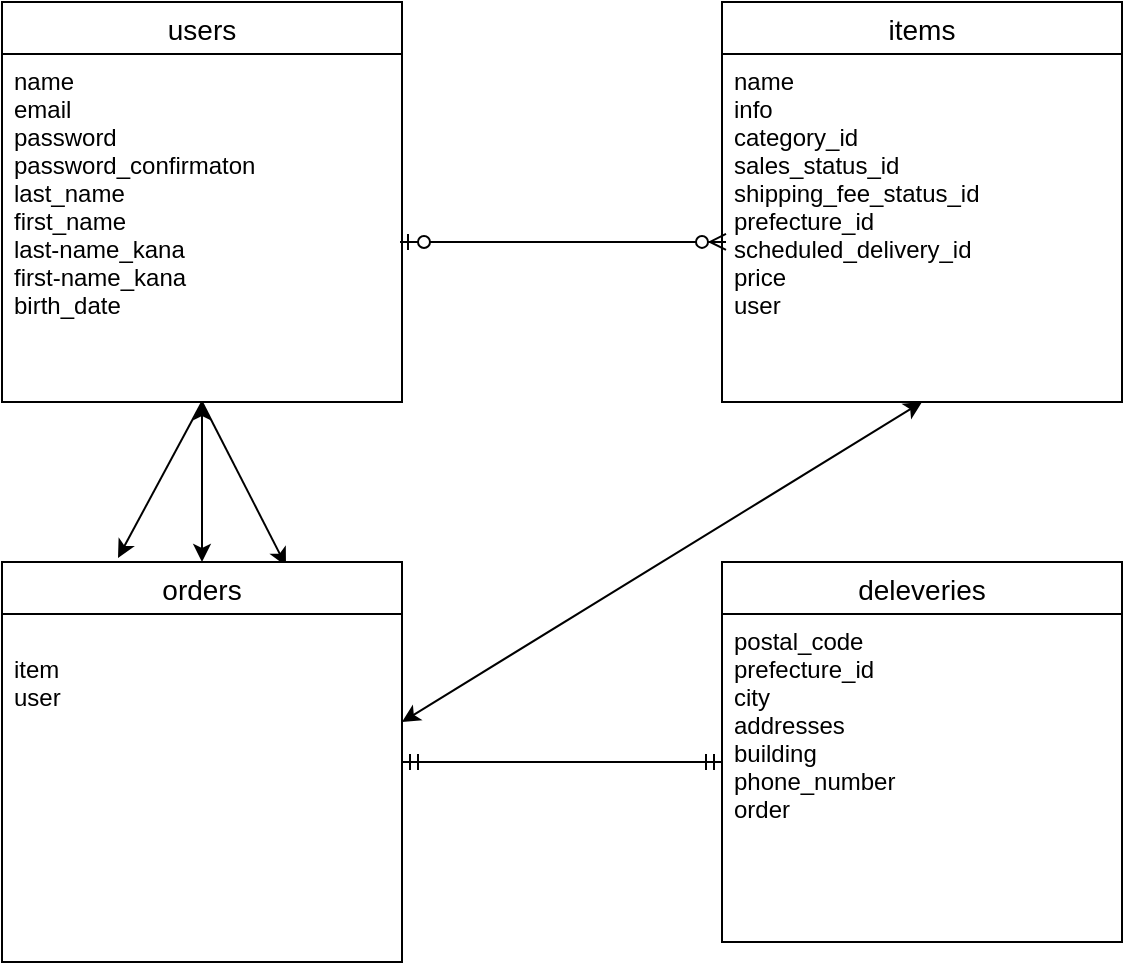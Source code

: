 <mxfile version="13.10.0" type="embed" pages="2">
    <diagram id="DBVaOP2b9_wrQ7j6qG41" name="ページ1">
        <mxGraphModel dx="690" dy="2776" grid="1" gridSize="10" guides="1" tooltips="1" connect="1" arrows="1" fold="1" page="1" pageScale="1" pageWidth="850" pageHeight="1100" math="0" shadow="0">
            <root>
                <mxCell id="0"/>
                <mxCell id="1" parent="0"/>
                <mxCell id="18" value="items" style="swimlane;fontStyle=0;childLayout=stackLayout;horizontal=1;startSize=26;horizontalStack=0;resizeParent=1;resizeParentMax=0;resizeLast=0;collapsible=1;marginBottom=0;align=center;fontSize=14;" vertex="1" parent="1">
                    <mxGeometry x="440" y="-1120" width="200" height="200" as="geometry"/>
                </mxCell>
                <mxCell id="19" value="name&#10;info&#10;category_id&#10;sales_status_id&#10;shipping_fee_status_id&#10;prefecture_id&#10;scheduled_delivery_id&#10;price&#10;user" style="text;strokeColor=none;fillColor=none;spacingLeft=4;spacingRight=4;overflow=hidden;rotatable=0;points=[[0,0.5],[1,0.5]];portConstraint=eastwest;fontSize=12;" vertex="1" parent="18">
                    <mxGeometry y="26" width="200" height="174" as="geometry"/>
                </mxCell>
                <mxCell id="22" value="users" style="swimlane;fontStyle=0;childLayout=stackLayout;horizontal=1;startSize=26;horizontalStack=0;resizeParent=1;resizeParentMax=0;resizeLast=0;collapsible=1;marginBottom=0;align=center;fontSize=14;" vertex="1" parent="1">
                    <mxGeometry x="80" y="-1120" width="200" height="200" as="geometry"/>
                </mxCell>
                <mxCell id="25" value="name&#10;email&#10;password&#10;password_confirmaton&#10;last_name&#10;first_name&#10;last-name_kana&#10;first-name_kana&#10;birth_date&#10;" style="text;strokeColor=none;fillColor=none;spacingLeft=4;spacingRight=4;overflow=hidden;rotatable=0;points=[[0,0.5],[1,0.5]];portConstraint=eastwest;fontSize=12;" vertex="1" parent="22">
                    <mxGeometry y="26" width="200" height="174" as="geometry"/>
                </mxCell>
                <mxCell id="Y2IBAnE_VINRwyjbn-Uv-70" value="" style="endArrow=classic;html=1;entryX=0.71;entryY=0.01;entryDx=0;entryDy=0;entryPerimeter=0;" edge="1" parent="22" target="39">
                    <mxGeometry width="50" height="50" relative="1" as="geometry">
                        <mxPoint x="100" y="200" as="sourcePoint"/>
                        <mxPoint x="150" y="150" as="targetPoint"/>
                    </mxGeometry>
                </mxCell>
                <mxCell id="Y2IBAnE_VINRwyjbn-Uv-71" value="" style="endArrow=classic;html=1;entryX=0.29;entryY=-0.01;entryDx=0;entryDy=0;entryPerimeter=0;" edge="1" parent="22" target="39">
                    <mxGeometry width="50" height="50" relative="1" as="geometry">
                        <mxPoint x="100" y="200" as="sourcePoint"/>
                        <mxPoint x="150" y="150" as="targetPoint"/>
                    </mxGeometry>
                </mxCell>
                <mxCell id="39" value="orders" style="swimlane;fontStyle=0;childLayout=stackLayout;horizontal=1;startSize=26;horizontalStack=0;resizeParent=1;resizeParentMax=0;resizeLast=0;collapsible=1;marginBottom=0;align=center;fontSize=14;" vertex="1" parent="1">
                    <mxGeometry x="80" y="-840" width="200" height="200" as="geometry"/>
                </mxCell>
                <mxCell id="40" value="&#10;item&#10;user&#10;&#10;&#10;&#10;&#10;" style="text;strokeColor=none;fillColor=none;spacingLeft=4;spacingRight=4;overflow=hidden;rotatable=0;points=[[0,0.5],[1,0.5]];portConstraint=eastwest;fontSize=12;" vertex="1" parent="39">
                    <mxGeometry y="26" width="200" height="174" as="geometry"/>
                </mxCell>
                <mxCell id="Y2IBAnE_VINRwyjbn-Uv-56" value="deleveries" style="swimlane;fontStyle=0;childLayout=stackLayout;horizontal=1;startSize=26;horizontalStack=0;resizeParent=1;resizeParentMax=0;resizeLast=0;collapsible=1;marginBottom=0;align=center;fontSize=14;" vertex="1" parent="1">
                    <mxGeometry x="440" y="-840" width="200" height="190" as="geometry"/>
                </mxCell>
                <mxCell id="Y2IBAnE_VINRwyjbn-Uv-57" value="postal_code&#10;prefecture_id&#10;city&#10;addresses&#10;building&#10;phone_number&#10;order" style="text;strokeColor=none;fillColor=none;spacingLeft=4;spacingRight=4;overflow=hidden;rotatable=0;points=[[0,0.5],[1,0.5]];portConstraint=eastwest;fontSize=12;" vertex="1" parent="Y2IBAnE_VINRwyjbn-Uv-56">
                    <mxGeometry y="26" width="200" height="164" as="geometry"/>
                </mxCell>
                <mxCell id="Y2IBAnE_VINRwyjbn-Uv-61" value="" style="edgeStyle=entityRelationEdgeStyle;fontSize=12;html=1;endArrow=ERzeroToMany;startArrow=ERzeroToOne;entryX=0.01;entryY=0.54;entryDx=0;entryDy=0;entryPerimeter=0;" edge="1" parent="1" target="19">
                    <mxGeometry width="100" height="100" relative="1" as="geometry">
                        <mxPoint x="279" y="-1000" as="sourcePoint"/>
                        <mxPoint x="440" y="-998" as="targetPoint"/>
                    </mxGeometry>
                </mxCell>
                <mxCell id="Y2IBAnE_VINRwyjbn-Uv-64" value="" style="edgeStyle=entityRelationEdgeStyle;fontSize=12;html=1;endArrow=ERmandOne;startArrow=ERmandOne;entryX=0;entryY=0.451;entryDx=0;entryDy=0;entryPerimeter=0;" edge="1" parent="1" target="Y2IBAnE_VINRwyjbn-Uv-57">
                    <mxGeometry width="100" height="100" relative="1" as="geometry">
                        <mxPoint x="280" y="-740" as="sourcePoint"/>
                        <mxPoint x="380" y="-840" as="targetPoint"/>
                    </mxGeometry>
                </mxCell>
                <mxCell id="Y2IBAnE_VINRwyjbn-Uv-68" value="" style="endArrow=classic;startArrow=classic;html=1;" edge="1" parent="1">
                    <mxGeometry width="50" height="50" relative="1" as="geometry">
                        <mxPoint x="280" y="-760" as="sourcePoint"/>
                        <mxPoint x="540" y="-920" as="targetPoint"/>
                    </mxGeometry>
                </mxCell>
                <mxCell id="Y2IBAnE_VINRwyjbn-Uv-69" value="" style="endArrow=classic;startArrow=classic;html=1;exitX=0.5;exitY=0;exitDx=0;exitDy=0;" edge="1" parent="1" source="39">
                    <mxGeometry width="50" height="50" relative="1" as="geometry">
                        <mxPoint x="130" y="-870" as="sourcePoint"/>
                        <mxPoint x="180" y="-920" as="targetPoint"/>
                    </mxGeometry>
                </mxCell>
            </root>
        </mxGraphModel>
    </diagram>
    <diagram id="br_Hzq8zkZLapEom0FJS" name="ページ2">
        <mxGraphModel dx="728" dy="581" grid="1" gridSize="10" guides="1" tooltips="1" connect="1" arrows="1" fold="1" page="1" pageScale="1" pageWidth="850" pageHeight="1100" math="0" shadow="0">
            <root>
                <mxCell id="8KXR6_-U4cgo7Xs810Hr-0"/>
                <mxCell id="8KXR6_-U4cgo7Xs810Hr-1" parent="8KXR6_-U4cgo7Xs810Hr-0"/>
            </root>
        </mxGraphModel>
    </diagram>
</mxfile>